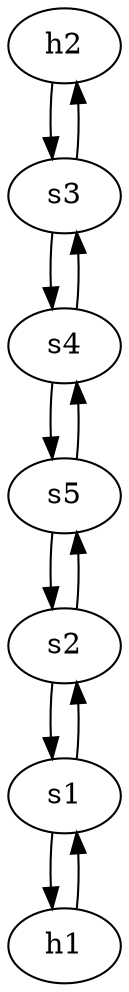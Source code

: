 strict digraph "" {
	h2	 [ip="111.0.0.2",
		mac="0:0:0:0:0:2",
		type=host];
	s3	 [id=3,
		level="edge",
		type=switch];
	h2 -> s3	 [capacity="1Gbps",
		cost=1,
		dst_port=0,
		src_port=0];
	s2	 [id=2,
		level=aggregation,
		type=switch];
	s1	 [id=1,
		level="edge",
		type=switch];
	s2 -> s1	 [capacity="1Gbps",
		cost=1,
		dst_port=1,
		src_port=0];
	s5	 [id=5,
		level=core,
		type=switch];
	s2 -> s5	 [capacity="1Gbps",
		cost=1,
		dst_port=0,
		src_port=1];
	s1 -> s2	 [capacity="1Gbps",
		cost=1,
		dst_port=0,
		src_port=1];
	h1	 [ip="111.0.0.1",
		mac="0:0:0:0:0:1",
		type=host];
	s1 -> h1	 [capacity="1Gbps",
		cost=1,
		dst_port=0,
		src_port=0];
	h1 -> s1	 [capacity="1Gbps",
		cost=1,
		dst_port=0,
		src_port=0];
	s5 -> s2	 [capacity="1Gbps",
		cost=1,
		dst_port=1,
		src_port=0];
	s4	 [id=4,
		level=aggregation,
		type=switch];
	s5 -> s4	 [capacity="1Gbps",
		cost=1,
		dst_port=1,
		src_port=1];
	s4 -> s5	 [capacity="1Gbps",
		cost=1,
		dst_port=1,
		src_port=1];
	s4 -> s3	 [capacity="1Gbps",
		cost=1,
		dst_port=1,
		src_port=0];
	s3 -> h2	 [capacity="1Gbps",
		cost=1,
		dst_port=0,
		src_port=0];
	s3 -> s4	 [capacity="1Gbps",
		cost=1,
		dst_port=0,
		src_port=1];
}
